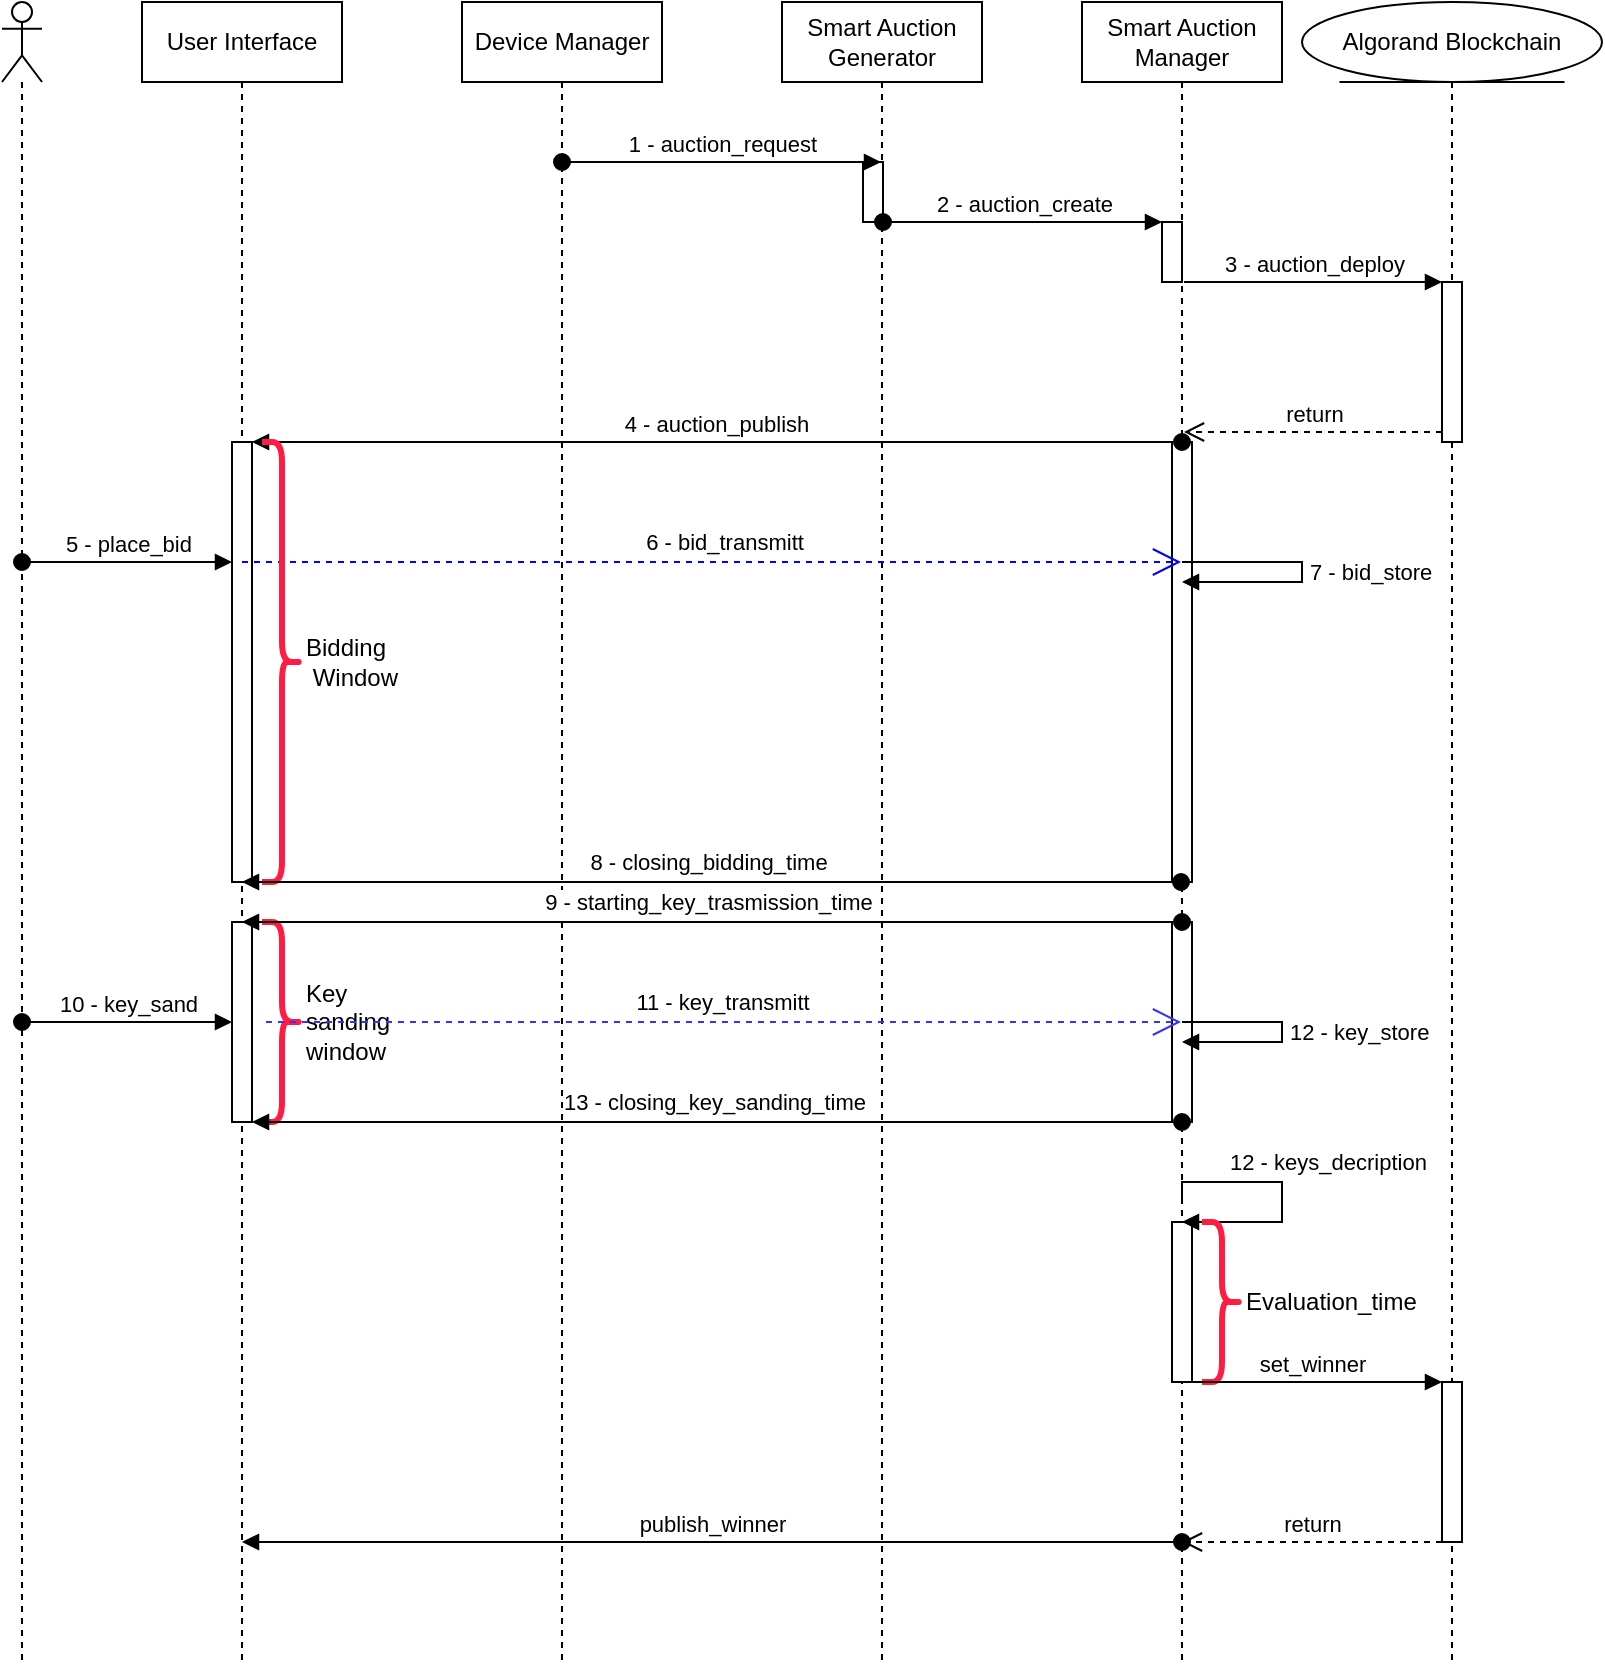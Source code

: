 <mxfile version="21.2.9" type="github">
  <diagram name="Pagina-1" id="2-6sm0K9Tg7f1D29ZDU8">
    <mxGraphModel dx="1293" dy="939" grid="1" gridSize="10" guides="1" tooltips="1" connect="1" arrows="1" fold="1" page="1" pageScale="1" pageWidth="827" pageHeight="1169" math="0" shadow="0">
      <root>
        <mxCell id="0" />
        <mxCell id="1" parent="0" />
        <mxCell id="6hTC7FEmjuORgSehnZ-Z-1" value="User Interface" style="shape=umlLifeline;perimeter=lifelinePerimeter;whiteSpace=wrap;html=1;container=1;dropTarget=0;collapsible=0;recursiveResize=0;outlineConnect=0;portConstraint=eastwest;newEdgeStyle={&quot;edgeStyle&quot;:&quot;elbowEdgeStyle&quot;,&quot;elbow&quot;:&quot;vertical&quot;,&quot;curved&quot;:0,&quot;rounded&quot;:0};" vertex="1" parent="1">
          <mxGeometry x="90" y="50" width="100" height="830" as="geometry" />
        </mxCell>
        <mxCell id="6hTC7FEmjuORgSehnZ-Z-2" value="" style="html=1;points=[];perimeter=orthogonalPerimeter;outlineConnect=0;targetShapes=umlLifeline;portConstraint=eastwest;newEdgeStyle={&quot;edgeStyle&quot;:&quot;elbowEdgeStyle&quot;,&quot;elbow&quot;:&quot;vertical&quot;,&quot;curved&quot;:0,&quot;rounded&quot;:0};" vertex="1" parent="6hTC7FEmjuORgSehnZ-Z-1">
          <mxGeometry x="45" y="220" width="10" height="220" as="geometry" />
        </mxCell>
        <mxCell id="6hTC7FEmjuORgSehnZ-Z-3" value="" style="html=1;points=[];perimeter=orthogonalPerimeter;outlineConnect=0;targetShapes=umlLifeline;portConstraint=eastwest;newEdgeStyle={&quot;edgeStyle&quot;:&quot;elbowEdgeStyle&quot;,&quot;elbow&quot;:&quot;vertical&quot;,&quot;curved&quot;:0,&quot;rounded&quot;:0};" vertex="1" parent="6hTC7FEmjuORgSehnZ-Z-1">
          <mxGeometry x="45" y="460" width="10" height="100" as="geometry" />
        </mxCell>
        <mxCell id="6hTC7FEmjuORgSehnZ-Z-4" value="Device Manager" style="shape=umlLifeline;perimeter=lifelinePerimeter;whiteSpace=wrap;html=1;container=1;dropTarget=0;collapsible=0;recursiveResize=0;outlineConnect=0;portConstraint=eastwest;newEdgeStyle={&quot;edgeStyle&quot;:&quot;elbowEdgeStyle&quot;,&quot;elbow&quot;:&quot;vertical&quot;,&quot;curved&quot;:0,&quot;rounded&quot;:0};" vertex="1" parent="1">
          <mxGeometry x="250" y="50" width="100" height="830" as="geometry" />
        </mxCell>
        <mxCell id="6hTC7FEmjuORgSehnZ-Z-5" value="Smart Auction Generator" style="shape=umlLifeline;perimeter=lifelinePerimeter;whiteSpace=wrap;html=1;container=1;dropTarget=0;collapsible=0;recursiveResize=0;outlineConnect=0;portConstraint=eastwest;newEdgeStyle={&quot;edgeStyle&quot;:&quot;elbowEdgeStyle&quot;,&quot;elbow&quot;:&quot;vertical&quot;,&quot;curved&quot;:0,&quot;rounded&quot;:0};" vertex="1" parent="1">
          <mxGeometry x="410" y="50" width="100" height="830" as="geometry" />
        </mxCell>
        <mxCell id="6hTC7FEmjuORgSehnZ-Z-6" value="" style="html=1;points=[];perimeter=orthogonalPerimeter;outlineConnect=0;targetShapes=umlLifeline;portConstraint=eastwest;newEdgeStyle={&quot;edgeStyle&quot;:&quot;elbowEdgeStyle&quot;,&quot;elbow&quot;:&quot;vertical&quot;,&quot;curved&quot;:0,&quot;rounded&quot;:0};" vertex="1" parent="6hTC7FEmjuORgSehnZ-Z-5">
          <mxGeometry x="40.5" y="80" width="10" height="30" as="geometry" />
        </mxCell>
        <mxCell id="6hTC7FEmjuORgSehnZ-Z-7" value="Smart Auction Manager" style="shape=umlLifeline;perimeter=lifelinePerimeter;whiteSpace=wrap;html=1;container=1;dropTarget=0;collapsible=0;recursiveResize=0;outlineConnect=0;portConstraint=eastwest;newEdgeStyle={&quot;edgeStyle&quot;:&quot;elbowEdgeStyle&quot;,&quot;elbow&quot;:&quot;vertical&quot;,&quot;curved&quot;:0,&quot;rounded&quot;:0};" vertex="1" parent="1">
          <mxGeometry x="560" y="50" width="100" height="830" as="geometry" />
        </mxCell>
        <mxCell id="6hTC7FEmjuORgSehnZ-Z-8" value="" style="html=1;points=[];perimeter=orthogonalPerimeter;outlineConnect=0;targetShapes=umlLifeline;portConstraint=eastwest;newEdgeStyle={&quot;edgeStyle&quot;:&quot;elbowEdgeStyle&quot;,&quot;elbow&quot;:&quot;vertical&quot;,&quot;curved&quot;:0,&quot;rounded&quot;:0};" vertex="1" parent="6hTC7FEmjuORgSehnZ-Z-7">
          <mxGeometry x="40" y="110" width="10" height="30" as="geometry" />
        </mxCell>
        <mxCell id="6hTC7FEmjuORgSehnZ-Z-9" value="2 - auction_create" style="html=1;verticalAlign=bottom;startArrow=oval;endArrow=block;startSize=8;edgeStyle=elbowEdgeStyle;elbow=vertical;curved=0;rounded=0;" edge="1" parent="6hTC7FEmjuORgSehnZ-Z-7" target="6hTC7FEmjuORgSehnZ-Z-8">
          <mxGeometry relative="1" as="geometry">
            <mxPoint x="-99.5" y="110" as="sourcePoint" />
            <mxPoint x="60.5" y="110" as="targetPoint" />
            <Array as="points">
              <mxPoint x="-29.5" y="110" />
              <mxPoint x="0.5" y="130" />
            </Array>
          </mxGeometry>
        </mxCell>
        <mxCell id="6hTC7FEmjuORgSehnZ-Z-10" value="" style="html=1;points=[];perimeter=orthogonalPerimeter;outlineConnect=0;targetShapes=umlLifeline;portConstraint=eastwest;newEdgeStyle={&quot;edgeStyle&quot;:&quot;elbowEdgeStyle&quot;,&quot;elbow&quot;:&quot;vertical&quot;,&quot;curved&quot;:0,&quot;rounded&quot;:0};" vertex="1" parent="6hTC7FEmjuORgSehnZ-Z-7">
          <mxGeometry x="45" y="220" width="10" height="220" as="geometry" />
        </mxCell>
        <mxCell id="6hTC7FEmjuORgSehnZ-Z-11" value="" style="html=1;points=[];perimeter=orthogonalPerimeter;outlineConnect=0;targetShapes=umlLifeline;portConstraint=eastwest;newEdgeStyle={&quot;edgeStyle&quot;:&quot;elbowEdgeStyle&quot;,&quot;elbow&quot;:&quot;vertical&quot;,&quot;curved&quot;:0,&quot;rounded&quot;:0};" vertex="1" parent="6hTC7FEmjuORgSehnZ-Z-7">
          <mxGeometry x="45" y="460" width="10" height="100" as="geometry" />
        </mxCell>
        <mxCell id="6hTC7FEmjuORgSehnZ-Z-12" value="" style="html=1;points=[];perimeter=orthogonalPerimeter;outlineConnect=0;targetShapes=umlLifeline;portConstraint=eastwest;newEdgeStyle={&quot;edgeStyle&quot;:&quot;elbowEdgeStyle&quot;,&quot;elbow&quot;:&quot;vertical&quot;,&quot;curved&quot;:0,&quot;rounded&quot;:0};" vertex="1" parent="6hTC7FEmjuORgSehnZ-Z-7">
          <mxGeometry x="45" y="610" width="10" height="80" as="geometry" />
        </mxCell>
        <mxCell id="6hTC7FEmjuORgSehnZ-Z-13" value="Algorand Blockchain" style="shape=umlLifeline;perimeter=lifelinePerimeter;whiteSpace=wrap;html=1;container=1;dropTarget=0;collapsible=0;recursiveResize=0;outlineConnect=0;portConstraint=eastwest;newEdgeStyle={&quot;edgeStyle&quot;:&quot;elbowEdgeStyle&quot;,&quot;elbow&quot;:&quot;vertical&quot;,&quot;curved&quot;:0,&quot;rounded&quot;:0};participant=umlEntity;" vertex="1" parent="1">
          <mxGeometry x="670" y="50" width="150" height="830" as="geometry" />
        </mxCell>
        <mxCell id="6hTC7FEmjuORgSehnZ-Z-14" value="" style="html=1;points=[];perimeter=orthogonalPerimeter;outlineConnect=0;targetShapes=umlLifeline;portConstraint=eastwest;newEdgeStyle={&quot;edgeStyle&quot;:&quot;elbowEdgeStyle&quot;,&quot;elbow&quot;:&quot;vertical&quot;,&quot;curved&quot;:0,&quot;rounded&quot;:0};" vertex="1" parent="6hTC7FEmjuORgSehnZ-Z-13">
          <mxGeometry x="70" y="140" width="10" height="80" as="geometry" />
        </mxCell>
        <mxCell id="6hTC7FEmjuORgSehnZ-Z-15" value="3 - auction_deploy" style="html=1;verticalAlign=bottom;endArrow=block;edgeStyle=elbowEdgeStyle;elbow=vertical;curved=0;rounded=0;" edge="1" parent="6hTC7FEmjuORgSehnZ-Z-13" target="6hTC7FEmjuORgSehnZ-Z-14">
          <mxGeometry relative="1" as="geometry">
            <mxPoint x="-59" y="140" as="sourcePoint" />
          </mxGeometry>
        </mxCell>
        <mxCell id="6hTC7FEmjuORgSehnZ-Z-16" value="return" style="html=1;verticalAlign=bottom;endArrow=open;dashed=1;endSize=8;edgeStyle=elbowEdgeStyle;elbow=vertical;curved=0;rounded=0;" edge="1" parent="6hTC7FEmjuORgSehnZ-Z-13" source="6hTC7FEmjuORgSehnZ-Z-14">
          <mxGeometry relative="1" as="geometry">
            <mxPoint x="-59" y="215" as="targetPoint" />
          </mxGeometry>
        </mxCell>
        <mxCell id="6hTC7FEmjuORgSehnZ-Z-17" value="" style="html=1;points=[];perimeter=orthogonalPerimeter;outlineConnect=0;targetShapes=umlLifeline;portConstraint=eastwest;newEdgeStyle={&quot;edgeStyle&quot;:&quot;elbowEdgeStyle&quot;,&quot;elbow&quot;:&quot;vertical&quot;,&quot;curved&quot;:0,&quot;rounded&quot;:0};" vertex="1" parent="6hTC7FEmjuORgSehnZ-Z-13">
          <mxGeometry x="70" y="690" width="10" height="80" as="geometry" />
        </mxCell>
        <mxCell id="6hTC7FEmjuORgSehnZ-Z-18" value="1 - auction_request" style="html=1;verticalAlign=bottom;startArrow=oval;endArrow=block;startSize=8;edgeStyle=elbowEdgeStyle;elbow=vertical;curved=0;rounded=0;" edge="1" parent="1" source="6hTC7FEmjuORgSehnZ-Z-4" target="6hTC7FEmjuORgSehnZ-Z-5">
          <mxGeometry relative="1" as="geometry">
            <mxPoint x="360" y="130" as="sourcePoint" />
            <mxPoint x="520" y="130" as="targetPoint" />
            <Array as="points">
              <mxPoint x="370" y="130" />
              <mxPoint x="400" y="150" />
            </Array>
          </mxGeometry>
        </mxCell>
        <mxCell id="6hTC7FEmjuORgSehnZ-Z-19" value="4 - auction_publish" style="html=1;verticalAlign=bottom;startArrow=oval;startFill=1;endArrow=block;startSize=8;edgeStyle=elbowEdgeStyle;elbow=vertical;curved=0;rounded=0;" edge="1" parent="1" target="6hTC7FEmjuORgSehnZ-Z-2">
          <mxGeometry x="0.002" width="60" relative="1" as="geometry">
            <mxPoint x="610" y="270" as="sourcePoint" />
            <mxPoint x="470" y="260" as="targetPoint" />
            <mxPoint as="offset" />
          </mxGeometry>
        </mxCell>
        <mxCell id="6hTC7FEmjuORgSehnZ-Z-20" value="5 - place_bid" style="html=1;verticalAlign=bottom;startArrow=oval;startFill=1;endArrow=block;startSize=8;edgeStyle=elbowEdgeStyle;elbow=vertical;curved=0;rounded=0;" edge="1" parent="1" target="6hTC7FEmjuORgSehnZ-Z-2">
          <mxGeometry width="60" relative="1" as="geometry">
            <mxPoint x="30" y="330" as="sourcePoint" />
            <mxPoint x="130" y="330" as="targetPoint" />
            <Array as="points">
              <mxPoint x="130" y="330" />
            </Array>
          </mxGeometry>
        </mxCell>
        <mxCell id="6hTC7FEmjuORgSehnZ-Z-21" value="6 - bid_transmitt" style="endArrow=open;endSize=12;dashed=1;html=1;rounded=0;strokeColor=#0000FF;" edge="1" parent="1" source="6hTC7FEmjuORgSehnZ-Z-1" target="6hTC7FEmjuORgSehnZ-Z-7">
          <mxGeometry x="0.025" y="10" width="160" relative="1" as="geometry">
            <mxPoint x="360" y="340" as="sourcePoint" />
            <mxPoint x="520" y="340" as="targetPoint" />
            <Array as="points">
              <mxPoint x="380" y="330" />
            </Array>
            <mxPoint as="offset" />
          </mxGeometry>
        </mxCell>
        <mxCell id="6hTC7FEmjuORgSehnZ-Z-22" value="7 - bid_store" style="html=1;align=left;spacingLeft=2;endArrow=block;rounded=0;edgeStyle=orthogonalEdgeStyle;curved=0;rounded=0;" edge="1" parent="1" source="6hTC7FEmjuORgSehnZ-Z-7" target="6hTC7FEmjuORgSehnZ-Z-7">
          <mxGeometry relative="1" as="geometry">
            <mxPoint x="430" y="320" as="sourcePoint" />
            <Array as="points">
              <mxPoint x="670" y="330" />
              <mxPoint x="670" y="340" />
            </Array>
          </mxGeometry>
        </mxCell>
        <mxCell id="6hTC7FEmjuORgSehnZ-Z-23" value="Bidding &amp;nbsp;Window" style="shape=curlyBracket;whiteSpace=wrap;html=1;rounded=1;flipH=1;labelPosition=right;verticalLabelPosition=middle;align=left;verticalAlign=middle;size=0.5;fillColor=#f8cecc;strokeColor=#FF1C42;strokeWidth=3;" vertex="1" parent="1">
          <mxGeometry x="150" y="270" width="20" height="220" as="geometry" />
        </mxCell>
        <mxCell id="6hTC7FEmjuORgSehnZ-Z-24" value="8 - closing_bidding_time" style="html=1;verticalAlign=bottom;startArrow=oval;startFill=1;endArrow=block;startSize=8;edgeStyle=elbowEdgeStyle;elbow=vertical;curved=0;rounded=0;" edge="1" parent="1" source="6hTC7FEmjuORgSehnZ-Z-7" target="6hTC7FEmjuORgSehnZ-Z-1">
          <mxGeometry x="0.009" y="-1" width="60" relative="1" as="geometry">
            <mxPoint x="390" y="490" as="sourcePoint" />
            <mxPoint x="450" y="490" as="targetPoint" />
            <Array as="points">
              <mxPoint x="370" y="490" />
              <mxPoint x="360" y="500" />
            </Array>
            <mxPoint as="offset" />
          </mxGeometry>
        </mxCell>
        <mxCell id="6hTC7FEmjuORgSehnZ-Z-25" value="Key sanding&amp;nbsp;&lt;br&gt;window" style="shape=curlyBracket;whiteSpace=wrap;html=1;rounded=1;flipH=1;labelPosition=right;verticalLabelPosition=middle;align=left;verticalAlign=middle;size=0.5;fillColor=#f8cecc;strokeColor=#FF1C42;strokeWidth=3;" vertex="1" parent="1">
          <mxGeometry x="150" y="510" width="20" height="100" as="geometry" />
        </mxCell>
        <mxCell id="6hTC7FEmjuORgSehnZ-Z-26" value="10 - key_sand" style="html=1;verticalAlign=bottom;startArrow=oval;startFill=1;endArrow=block;startSize=8;edgeStyle=elbowEdgeStyle;elbow=vertical;curved=0;rounded=0;" edge="1" parent="1" target="6hTC7FEmjuORgSehnZ-Z-3">
          <mxGeometry x="0.005" width="60" relative="1" as="geometry">
            <mxPoint x="30" y="560" as="sourcePoint" />
            <mxPoint x="450" y="510" as="targetPoint" />
            <Array as="points">
              <mxPoint x="90" y="560" />
            </Array>
            <mxPoint as="offset" />
          </mxGeometry>
        </mxCell>
        <mxCell id="6hTC7FEmjuORgSehnZ-Z-27" value="11 - key_transmitt" style="endArrow=open;endSize=12;dashed=1;html=1;rounded=0;exitX=0.9;exitY=0.5;exitDx=0;exitDy=0;exitPerimeter=0;strokeColor=#3333FF;" edge="1" parent="1" source="6hTC7FEmjuORgSehnZ-Z-25" target="6hTC7FEmjuORgSehnZ-Z-7">
          <mxGeometry x="-0.003" y="10" width="160" relative="1" as="geometry">
            <mxPoint x="330" y="370" as="sourcePoint" />
            <mxPoint x="490" y="370" as="targetPoint" />
            <Array as="points">
              <mxPoint x="500" y="560" />
            </Array>
            <mxPoint as="offset" />
          </mxGeometry>
        </mxCell>
        <mxCell id="6hTC7FEmjuORgSehnZ-Z-28" value="12 - key_store" style="html=1;align=left;spacingLeft=2;endArrow=block;rounded=0;edgeStyle=orthogonalEdgeStyle;curved=0;rounded=0;" edge="1" parent="1">
          <mxGeometry relative="1" as="geometry">
            <mxPoint x="610" y="560" as="sourcePoint" />
            <Array as="points">
              <mxPoint x="660" y="560" />
              <mxPoint x="660" y="570" />
            </Array>
            <mxPoint x="610" y="570" as="targetPoint" />
            <mxPoint as="offset" />
          </mxGeometry>
        </mxCell>
        <mxCell id="6hTC7FEmjuORgSehnZ-Z-29" value="9 - starting_key_trasmission_time" style="html=1;verticalAlign=bottom;startArrow=oval;startFill=1;endArrow=block;startSize=8;edgeStyle=elbowEdgeStyle;elbow=vertical;curved=0;rounded=0;" edge="1" parent="1">
          <mxGeometry x="0.009" y="-1" width="60" relative="1" as="geometry">
            <mxPoint x="610" y="510" as="sourcePoint" />
            <mxPoint x="140" y="510" as="targetPoint" />
            <Array as="points">
              <mxPoint x="370" y="510" />
              <mxPoint x="360" y="520" />
            </Array>
            <mxPoint as="offset" />
          </mxGeometry>
        </mxCell>
        <mxCell id="6hTC7FEmjuORgSehnZ-Z-30" value="13 - closing_key_sanding_time" style="html=1;verticalAlign=bottom;startArrow=oval;startFill=1;endArrow=block;startSize=8;edgeStyle=elbowEdgeStyle;elbow=vertical;curved=0;rounded=0;" edge="1" parent="1" target="6hTC7FEmjuORgSehnZ-Z-3">
          <mxGeometry x="0.009" y="-1" width="60" relative="1" as="geometry">
            <mxPoint x="610" y="610" as="sourcePoint" />
            <mxPoint x="140" y="620" as="targetPoint" />
            <Array as="points">
              <mxPoint x="450" y="610" />
              <mxPoint x="370" y="520" />
            </Array>
            <mxPoint as="offset" />
          </mxGeometry>
        </mxCell>
        <mxCell id="6hTC7FEmjuORgSehnZ-Z-31" value="12 - keys_decription" style="html=1;align=left;spacingLeft=2;endArrow=block;rounded=0;edgeStyle=orthogonalEdgeStyle;curved=0;rounded=0;" edge="1" parent="1">
          <mxGeometry x="-0.538" y="10" relative="1" as="geometry">
            <mxPoint x="610" y="650" as="sourcePoint" />
            <Array as="points">
              <mxPoint x="610" y="640" />
              <mxPoint x="660" y="640" />
              <mxPoint x="660" y="660" />
            </Array>
            <mxPoint x="610" y="660" as="targetPoint" />
            <mxPoint as="offset" />
          </mxGeometry>
        </mxCell>
        <mxCell id="6hTC7FEmjuORgSehnZ-Z-32" value="Evaluation_time&amp;nbsp;&lt;br&gt;" style="shape=curlyBracket;whiteSpace=wrap;html=1;rounded=1;flipH=1;labelPosition=right;verticalLabelPosition=middle;align=left;verticalAlign=middle;size=0.5;fillColor=#f8cecc;strokeColor=#FF1C42;strokeWidth=3;" vertex="1" parent="1">
          <mxGeometry x="620" y="660" width="20" height="80" as="geometry" />
        </mxCell>
        <mxCell id="6hTC7FEmjuORgSehnZ-Z-33" value="set_winner" style="html=1;verticalAlign=bottom;endArrow=block;edgeStyle=elbowEdgeStyle;elbow=vertical;curved=0;rounded=0;" edge="1" parent="1" source="6hTC7FEmjuORgSehnZ-Z-7" target="6hTC7FEmjuORgSehnZ-Z-17">
          <mxGeometry relative="1" as="geometry">
            <mxPoint x="670" y="740" as="sourcePoint" />
            <Array as="points">
              <mxPoint x="700" y="740" />
            </Array>
          </mxGeometry>
        </mxCell>
        <mxCell id="6hTC7FEmjuORgSehnZ-Z-34" value="return" style="html=1;verticalAlign=bottom;endArrow=open;dashed=1;endSize=8;edgeStyle=elbowEdgeStyle;elbow=vertical;curved=0;rounded=0;" edge="1" parent="1" source="6hTC7FEmjuORgSehnZ-Z-17" target="6hTC7FEmjuORgSehnZ-Z-7">
          <mxGeometry relative="1" as="geometry">
            <mxPoint x="670" y="815" as="targetPoint" />
            <Array as="points">
              <mxPoint x="700" y="820" />
            </Array>
          </mxGeometry>
        </mxCell>
        <mxCell id="6hTC7FEmjuORgSehnZ-Z-35" value="publish_winner" style="html=1;verticalAlign=bottom;startArrow=oval;startFill=1;endArrow=block;startSize=8;edgeStyle=elbowEdgeStyle;elbow=vertical;curved=0;rounded=0;" edge="1" parent="1" target="6hTC7FEmjuORgSehnZ-Z-1">
          <mxGeometry width="60" relative="1" as="geometry">
            <mxPoint x="610" y="820" as="sourcePoint" />
            <mxPoint x="430" y="770" as="targetPoint" />
            <Array as="points">
              <mxPoint x="380" y="820" />
            </Array>
          </mxGeometry>
        </mxCell>
        <mxCell id="6hTC7FEmjuORgSehnZ-Z-36" value="" style="shape=image;html=1;verticalAlign=top;verticalLabelPosition=bottom;labelBackgroundColor=#ffffff;imageAspect=0;aspect=fixed;image=https://cdn0.iconfinder.com/data/icons/security-double-color-red-and-black-vol-1/52/141__lock__safety__security__privacy-128.png;opacity=70;" vertex="1" parent="1">
          <mxGeometry x="490" y="300" width="80" height="80" as="geometry" />
        </mxCell>
        <mxCell id="6hTC7FEmjuORgSehnZ-Z-37" value="" style="shape=image;html=1;verticalAlign=top;verticalLabelPosition=bottom;labelBackgroundColor=#ffffff;imageAspect=0;aspect=fixed;image=https://cdn0.iconfinder.com/data/icons/security-double-color-red-and-black-vol-1/52/141__lock__safety__security__privacy-128.png;opacity=70;" vertex="1" parent="1">
          <mxGeometry x="490" y="530" width="80" height="80" as="geometry" />
        </mxCell>
        <mxCell id="6hTC7FEmjuORgSehnZ-Z-38" value="" style="shape=image;html=1;verticalAlign=top;verticalLabelPosition=bottom;labelBackgroundColor=#ffffff;imageAspect=0;aspect=fixed;image=https://cdn0.iconfinder.com/data/icons/security-double-color-red-and-black-vol-1/52/141__lock__safety__security__privacy-128.png;opacity=70;" vertex="1" parent="1">
          <mxGeometry x="650" y="650" width="40" height="40" as="geometry" />
        </mxCell>
        <mxCell id="6hTC7FEmjuORgSehnZ-Z-39" value="" style="shape=umlLifeline;perimeter=lifelinePerimeter;whiteSpace=wrap;html=1;container=1;dropTarget=0;collapsible=0;recursiveResize=0;outlineConnect=0;portConstraint=eastwest;newEdgeStyle={&quot;edgeStyle&quot;:&quot;elbowEdgeStyle&quot;,&quot;elbow&quot;:&quot;vertical&quot;,&quot;curved&quot;:0,&quot;rounded&quot;:0};participant=umlActor;" vertex="1" parent="1">
          <mxGeometry x="20" y="50" width="20" height="830" as="geometry" />
        </mxCell>
      </root>
    </mxGraphModel>
  </diagram>
</mxfile>

